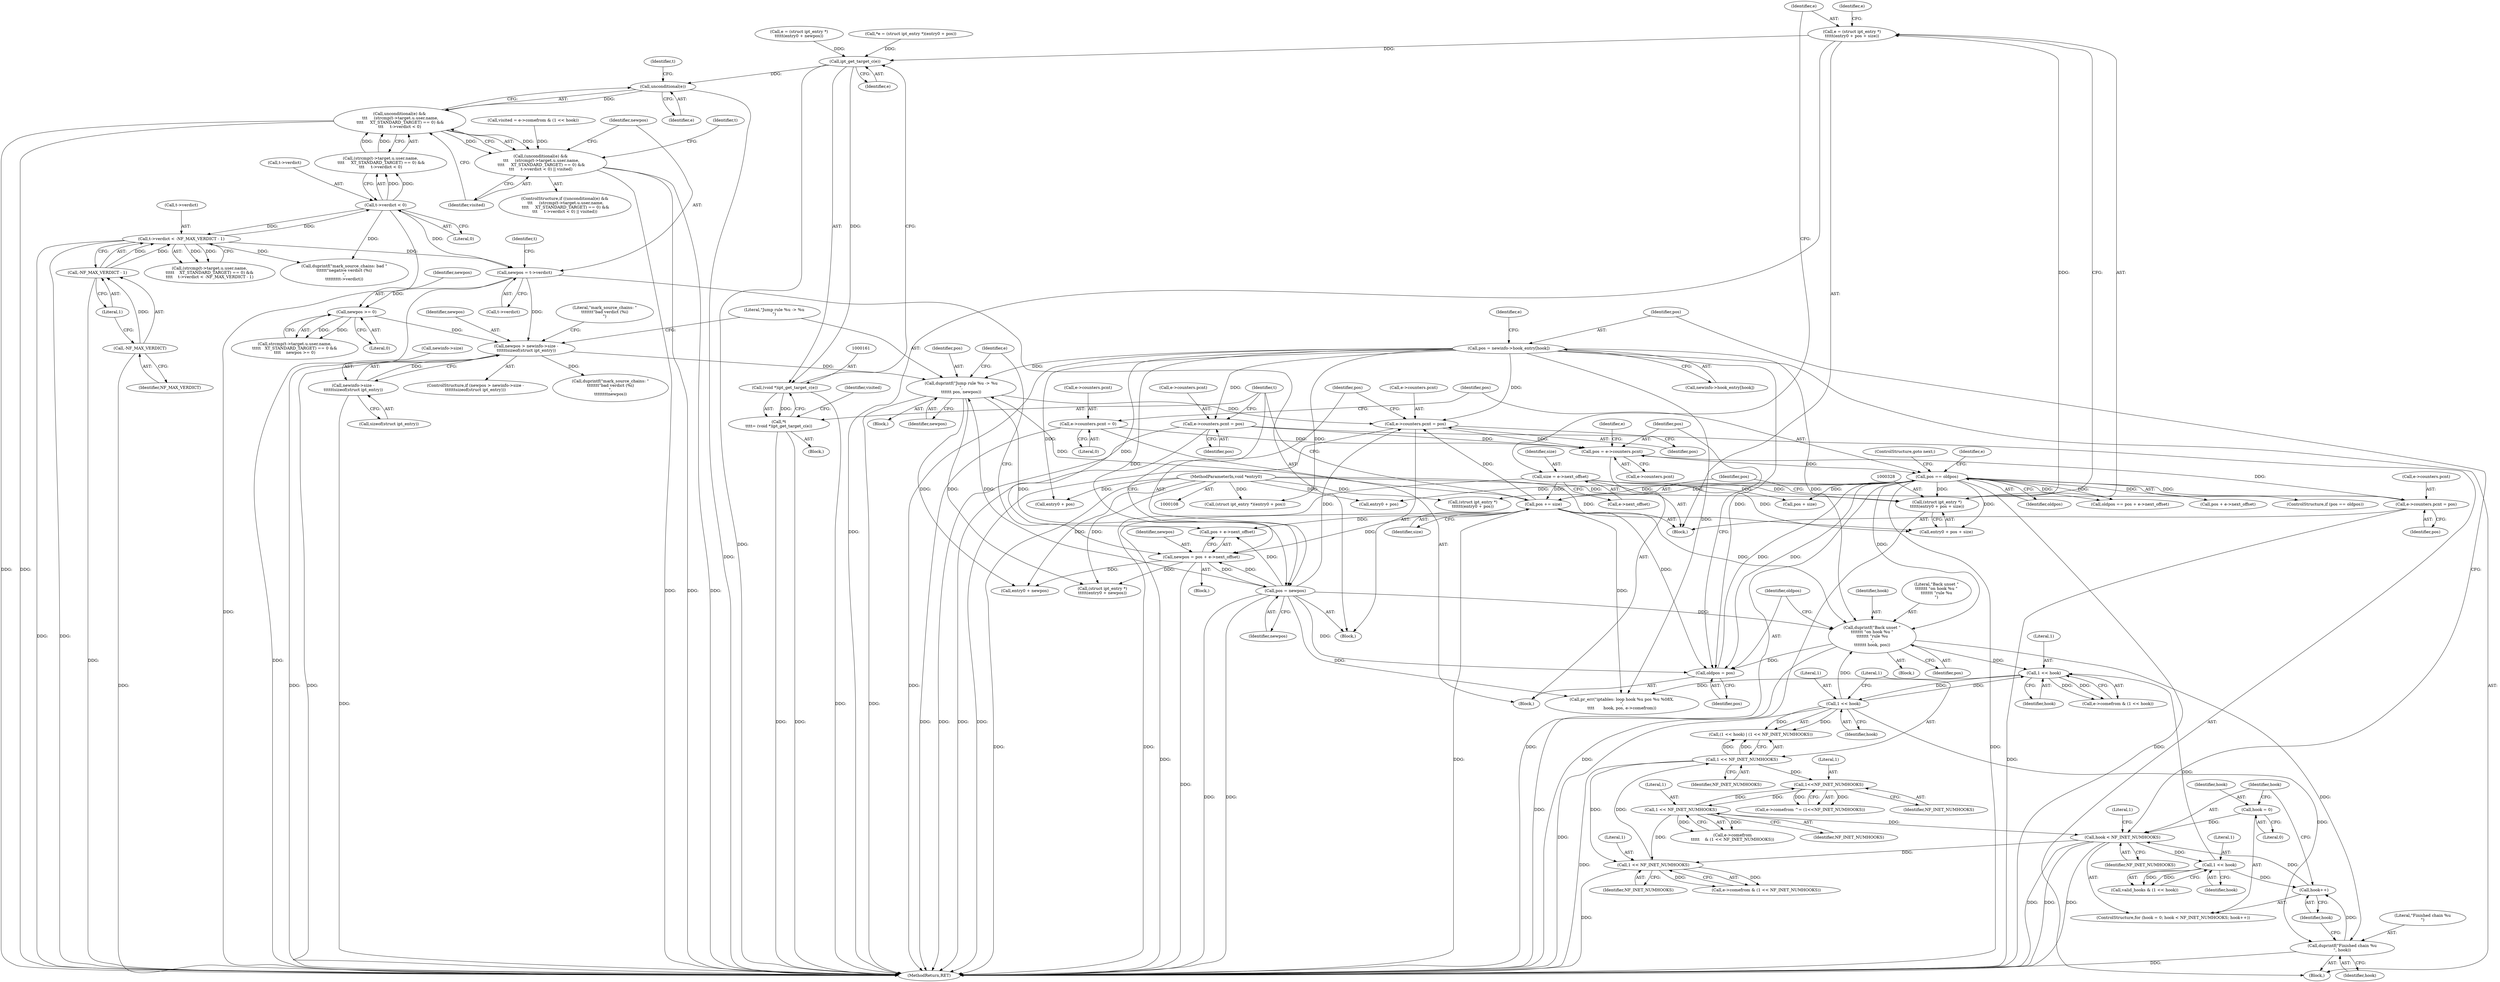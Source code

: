 digraph "0_linux_54d83fc74aa9ec72794373cb47432c5f7fb1a309_6@integer" {
"1000325" [label="(Call,e = (struct ipt_entry *)\n\t\t\t\t\t(entry0 + pos + size))"];
"1000327" [label="(Call,(struct ipt_entry *)\n\t\t\t\t\t(entry0 + pos + size))"];
"1000111" [label="(MethodParameterIn,void *entry0)"];
"1000302" [label="(Call,pos == oldpos)"];
"1000287" [label="(Call,pos = e->counters.pcnt)"];
"1000406" [label="(Call,e->counters.pcnt = pos)"];
"1000386" [label="(Call,duprintf(\"Jump rule %u -> %u\n\",\n\t\t\t\t\t\t pos, newpos))"];
"1000413" [label="(Call,pos = newpos)"];
"1000392" [label="(Call,newpos = pos + e->next_offset)"];
"1000341" [label="(Call,pos += size)"];
"1000320" [label="(Call,size = e->next_offset)"];
"1000125" [label="(Call,pos = newinfo->hook_entry[hook])"];
"1000372" [label="(Call,newpos > newinfo->size -\n\t\t\t\t\t\tsizeof(struct ipt_entry))"];
"1000367" [label="(Call,newpos >= 0)"];
"1000347" [label="(Call,newpos = t->verdict)"];
"1000222" [label="(Call,t->verdict < 0)"];
"1000246" [label="(Call,t->verdict < -NF_MAX_VERDICT - 1)"];
"1000250" [label="(Call,-NF_MAX_VERDICT - 1)"];
"1000251" [label="(Call,-NF_MAX_VERDICT)"];
"1000374" [label="(Call,newinfo->size -\n\t\t\t\t\t\tsizeof(struct ipt_entry))"];
"1000148" [label="(Call,e->counters.pcnt = pos)"];
"1000294" [label="(Call,e->counters.pcnt = 0)"];
"1000334" [label="(Call,e->counters.pcnt = pos)"];
"1000284" [label="(Call,oldpos = pos)"];
"1000280" [label="(Call,duprintf(\"Back unset \"\n\t\t\t\t\t\t\t \"on hook %u \"\n\t\t\t\t\t\t\t \"rule %u\n\",\n\t\t\t\t\t\t\t hook, pos))"];
"1000197" [label="(Call,1 << hook)"];
"1000171" [label="(Call,1 << hook)"];
"1000144" [label="(Call,1 << hook)"];
"1000118" [label="(Call,hook < NF_INET_NUMHOOKS)"];
"1000121" [label="(Call,hook++)"];
"1000417" [label="(Call,duprintf(\"Finished chain %u\n\", hook))"];
"1000115" [label="(Call,hook = 0)"];
"1000276" [label="(Call,1 << NF_INET_NUMHOOKS)"];
"1000268" [label="(Call,1<<NF_INET_NUMHOOKS)"];
"1000200" [label="(Call,1 << NF_INET_NUMHOOKS)"];
"1000179" [label="(Call,1 << NF_INET_NUMHOOKS)"];
"1000162" [label="(Call,ipt_get_target_c(e))"];
"1000160" [label="(Call,(void *)ipt_get_target_c(e))"];
"1000158" [label="(Call,*t\n\t\t\t\t= (void *)ipt_get_target_c(e))"];
"1000206" [label="(Call,unconditional(e))"];
"1000205" [label="(Call,unconditional(e) &&\n \t\t\t     (strcmp(t->target.u.user.name,\n \t\t\t\t     XT_STANDARD_TARGET) == 0) &&\n\t\t\t     t->verdict < 0)"];
"1000204" [label="(Call,(unconditional(e) &&\n \t\t\t     (strcmp(t->target.u.user.name,\n \t\t\t\t     XT_STANDARD_TARGET) == 0) &&\n\t\t\t     t->verdict < 0) || visited)"];
"1000204" [label="(Call,(unconditional(e) &&\n \t\t\t     (strcmp(t->target.u.user.name,\n \t\t\t\t     XT_STANDARD_TARGET) == 0) &&\n\t\t\t     t->verdict < 0) || visited)"];
"1000393" [label="(Identifier,newpos)"];
"1000335" [label="(Call,e->counters.pcnt)"];
"1000118" [label="(Call,hook < NF_INET_NUMHOOKS)"];
"1000284" [label="(Call,oldpos = pos)"];
"1000149" [label="(Call,e->counters.pcnt)"];
"1000343" [label="(Identifier,size)"];
"1000180" [label="(Literal,1)"];
"1000297" [label="(Identifier,e)"];
"1000255" [label="(Call,duprintf(\"mark_source_chains: bad \"\n\t\t\t\t\t\t\"negative verdict (%i)\n\",\n\t\t\t\t\t\t\t\tt->verdict))"];
"1000198" [label="(Literal,1)"];
"1000337" [label="(Identifier,e)"];
"1000146" [label="(Identifier,hook)"];
"1000304" [label="(Identifier,oldpos)"];
"1000144" [label="(Call,1 << hook)"];
"1000228" [label="(Block,)"];
"1000419" [label="(Identifier,hook)"];
"1000145" [label="(Literal,1)"];
"1000347" [label="(Call,newpos = t->verdict)"];
"1000154" [label="(Identifier,pos)"];
"1000373" [label="(Identifier,newpos)"];
"1000181" [label="(Identifier,NF_INET_NUMHOOKS)"];
"1000387" [label="(Literal,\"Jump rule %u -> %u\n\")"];
"1000126" [label="(Identifier,pos)"];
"1000340" [label="(Identifier,pos)"];
"1000119" [label="(Identifier,hook)"];
"1000263" [label="(Block,)"];
"1000375" [label="(Call,newinfo->size)"];
"1000378" [label="(Call,sizeof(struct ipt_entry))"];
"1000278" [label="(Identifier,NF_INET_NUMHOOKS)"];
"1000121" [label="(Call,hook++)"];
"1000206" [label="(Call,unconditional(e))"];
"1000313" [label="(Call,oldpos == pos + e->next_offset)"];
"1000369" [label="(Literal,0)"];
"1000285" [label="(Identifier,oldpos)"];
"1000133" [label="(Call,*e = (struct ipt_entry *)(entry0 + pos))"];
"1000406" [label="(Call,e->counters.pcnt = pos)"];
"1000137" [label="(Call,entry0 + pos)"];
"1000388" [label="(Identifier,pos)"];
"1000227" [label="(Identifier,visited)"];
"1000381" [label="(Call,duprintf(\"mark_source_chains: \"\n\t\t\t\t\t\t\t\"bad verdict (%i)\n\",\n\t\t\t\t\t\t\t\tnewpos))"];
"1000165" [label="(Call,visited = e->comefrom & (1 << hook))"];
"1000159" [label="(Identifier,t)"];
"1000239" [label="(Identifier,t)"];
"1000183" [label="(Call,pr_err(\"iptables: loop hook %u pos %u %08X.\n\",\n\t\t\t\t       hook, pos, e->comefrom))"];
"1000417" [label="(Call,duprintf(\"Finished chain %u\n\", hook))"];
"1000400" [label="(Identifier,e)"];
"1000270" [label="(Identifier,NF_INET_NUMHOOKS)"];
"1000251" [label="(Call,-NF_MAX_VERDICT)"];
"1000202" [label="(Identifier,NF_INET_NUMHOOKS)"];
"1000315" [label="(Call,pos + e->next_offset)"];
"1000367" [label="(Call,newpos >= 0)"];
"1000414" [label="(Identifier,pos)"];
"1000289" [label="(Call,e->counters.pcnt)"];
"1000156" [label="(Block,)"];
"1000127" [label="(Call,newinfo->hook_entry[hook])"];
"1000334" [label="(Call,e->counters.pcnt = pos)"];
"1000422" [label="(MethodReturn,RET)"];
"1000407" [label="(Call,e->counters.pcnt)"];
"1000207" [label="(Identifier,e)"];
"1000382" [label="(Literal,\"mark_source_chains: \"\n\t\t\t\t\t\t\t\"bad verdict (%i)\n\")"];
"1000277" [label="(Literal,1)"];
"1000421" [label="(Literal,1)"];
"1000167" [label="(Call,e->comefrom & (1 << hook))"];
"1000345" [label="(Block,)"];
"1000295" [label="(Call,e->counters.pcnt)"];
"1000415" [label="(Identifier,newpos)"];
"1000199" [label="(Identifier,hook)"];
"1000226" [label="(Literal,0)"];
"1000264" [label="(Call,e->comefrom ^= (1<<NF_INET_NUMHOOKS))"];
"1000325" [label="(Call,e = (struct ipt_entry *)\n\t\t\t\t\t(entry0 + pos + size))"];
"1000120" [label="(Identifier,NF_INET_NUMHOOKS)"];
"1000403" [label="(Call,entry0 + newpos)"];
"1000320" [label="(Call,size = e->next_offset)"];
"1000283" [label="(Identifier,pos)"];
"1000208" [label="(Call,(strcmp(t->target.u.user.name,\n \t\t\t\t     XT_STANDARD_TARGET) == 0) &&\n\t\t\t     t->verdict < 0)"];
"1000329" [label="(Call,entry0 + pos + size)"];
"1000331" [label="(Call,pos + size)"];
"1000171" [label="(Call,1 << hook)"];
"1000215" [label="(Identifier,t)"];
"1000305" [label="(ControlStructure,goto next;)"];
"1000392" [label="(Call,newpos = pos + e->next_offset)"];
"1000327" [label="(Call,(struct ipt_entry *)\n\t\t\t\t\t(entry0 + pos + size))"];
"1000247" [label="(Call,t->verdict)"];
"1000175" [label="(Call,e->comefrom & (1 << NF_INET_NUMHOOKS))"];
"1000166" [label="(Identifier,visited)"];
"1000246" [label="(Call,t->verdict < -NF_MAX_VERDICT - 1)"];
"1000196" [label="(Call,(1 << hook) | (1 << NF_INET_NUMHOOKS))"];
"1000125" [label="(Call,pos = newinfo->hook_entry[hook])"];
"1000160" [label="(Call,(void *)ipt_get_target_c(e))"];
"1000302" [label="(Call,pos == oldpos)"];
"1000253" [label="(Literal,1)"];
"1000342" [label="(Identifier,pos)"];
"1000223" [label="(Call,t->verdict)"];
"1000412" [label="(Identifier,pos)"];
"1000303" [label="(Identifier,pos)"];
"1000122" [label="(Identifier,hook)"];
"1000279" [label="(Block,)"];
"1000179" [label="(Call,1 << NF_INET_NUMHOOKS)"];
"1000310" [label="(Call,entry0 + pos)"];
"1000250" [label="(Call,-NF_MAX_VERDICT - 1)"];
"1000280" [label="(Call,duprintf(\"Back unset \"\n\t\t\t\t\t\t\t \"on hook %u \"\n\t\t\t\t\t\t\t \"rule %u\n\",\n\t\t\t\t\t\t\t hook, pos))"];
"1000399" [label="(Call,e = (struct ipt_entry *)\n\t\t\t\t\t(entry0 + newpos))"];
"1000205" [label="(Call,unconditional(e) &&\n \t\t\t     (strcmp(t->target.u.user.name,\n \t\t\t\t     XT_STANDARD_TARGET) == 0) &&\n\t\t\t     t->verdict < 0)"];
"1000281" [label="(Literal,\"Back unset \"\n\t\t\t\t\t\t\t \"on hook %u \"\n\t\t\t\t\t\t\t \"rule %u\n\")"];
"1000401" [label="(Call,(struct ipt_entry *)\n\t\t\t\t\t(entry0 + newpos))"];
"1000162" [label="(Call,ipt_get_target_c(e))"];
"1000148" [label="(Call,e->counters.pcnt = pos)"];
"1000142" [label="(Call,valid_hooks & (1 << hook))"];
"1000288" [label="(Identifier,pos)"];
"1000117" [label="(Literal,0)"];
"1000374" [label="(Call,newinfo->size -\n\t\t\t\t\t\tsizeof(struct ipt_entry))"];
"1000368" [label="(Identifier,newpos)"];
"1000301" [label="(ControlStructure,if (pos == oldpos))"];
"1000307" [label="(Identifier,e)"];
"1000341" [label="(Call,pos += size)"];
"1000115" [label="(Call,hook = 0)"];
"1000360" [label="(Identifier,t)"];
"1000321" [label="(Identifier,size)"];
"1000391" [label="(Block,)"];
"1000282" [label="(Identifier,hook)"];
"1000294" [label="(Call,e->counters.pcnt = 0)"];
"1000349" [label="(Call,t->verdict)"];
"1000268" [label="(Call,1<<NF_INET_NUMHOOKS)"];
"1000322" [label="(Call,e->next_offset)"];
"1000418" [label="(Literal,\"Finished chain %u\n\")"];
"1000135" [label="(Call,(struct ipt_entry *)(entry0 + pos))"];
"1000232" [label="(Call,(strcmp(t->target.u.user.name,\n\t\t\t\t\t    XT_STANDARD_TARGET) == 0) &&\n\t\t\t\t    t->verdict < -NF_MAX_VERDICT - 1)"];
"1000197" [label="(Call,1 << hook)"];
"1000348" [label="(Identifier,newpos)"];
"1000203" [label="(ControlStructure,if ((unconditional(e) &&\n \t\t\t     (strcmp(t->target.u.user.name,\n \t\t\t\t     XT_STANDARD_TARGET) == 0) &&\n\t\t\t     t->verdict < 0) || visited))"];
"1000286" [label="(Identifier,pos)"];
"1000413" [label="(Call,pos = newpos)"];
"1000201" [label="(Literal,1)"];
"1000163" [label="(Identifier,e)"];
"1000394" [label="(Call,pos + e->next_offset)"];
"1000173" [label="(Identifier,hook)"];
"1000372" [label="(Call,newpos > newinfo->size -\n\t\t\t\t\t\tsizeof(struct ipt_entry))"];
"1000123" [label="(Block,)"];
"1000353" [label="(Call,strcmp(t->target.u.user.name,\n\t\t\t\t\t   XT_STANDARD_TARGET) == 0 &&\n\t\t\t\t    newpos >= 0)"];
"1000272" [label="(Call,e->comefrom\n\t\t\t\t\t    & (1 << NF_INET_NUMHOOKS))"];
"1000300" [label="(Literal,0)"];
"1000269" [label="(Literal,1)"];
"1000114" [label="(ControlStructure,for (hook = 0; hook < NF_INET_NUMHOOKS; hook++))"];
"1000287" [label="(Call,pos = e->counters.pcnt)"];
"1000158" [label="(Call,*t\n\t\t\t\t= (void *)ipt_get_target_c(e))"];
"1000200" [label="(Call,1 << NF_INET_NUMHOOKS)"];
"1000370" [label="(Block,)"];
"1000371" [label="(ControlStructure,if (newpos > newinfo->size -\n\t\t\t\t\t\tsizeof(struct ipt_entry)))"];
"1000389" [label="(Identifier,newpos)"];
"1000308" [label="(Call,(struct ipt_entry *)\n\t\t\t\t\t\t(entry0 + pos))"];
"1000386" [label="(Call,duprintf(\"Jump rule %u -> %u\n\",\n\t\t\t\t\t\t pos, newpos))"];
"1000252" [label="(Identifier,NF_MAX_VERDICT)"];
"1000134" [label="(Identifier,e)"];
"1000276" [label="(Call,1 << NF_INET_NUMHOOKS)"];
"1000116" [label="(Identifier,hook)"];
"1000111" [label="(MethodParameterIn,void *entry0)"];
"1000172" [label="(Literal,1)"];
"1000222" [label="(Call,t->verdict < 0)"];
"1000326" [label="(Identifier,e)"];
"1000325" -> "1000228"  [label="AST: "];
"1000325" -> "1000327"  [label="CFG: "];
"1000326" -> "1000325"  [label="AST: "];
"1000327" -> "1000325"  [label="AST: "];
"1000337" -> "1000325"  [label="CFG: "];
"1000325" -> "1000422"  [label="DDG: "];
"1000325" -> "1000162"  [label="DDG: "];
"1000327" -> "1000325"  [label="DDG: "];
"1000327" -> "1000329"  [label="CFG: "];
"1000328" -> "1000327"  [label="AST: "];
"1000329" -> "1000327"  [label="AST: "];
"1000327" -> "1000422"  [label="DDG: "];
"1000111" -> "1000327"  [label="DDG: "];
"1000302" -> "1000327"  [label="DDG: "];
"1000320" -> "1000327"  [label="DDG: "];
"1000111" -> "1000108"  [label="AST: "];
"1000111" -> "1000422"  [label="DDG: "];
"1000111" -> "1000135"  [label="DDG: "];
"1000111" -> "1000137"  [label="DDG: "];
"1000111" -> "1000308"  [label="DDG: "];
"1000111" -> "1000310"  [label="DDG: "];
"1000111" -> "1000329"  [label="DDG: "];
"1000111" -> "1000401"  [label="DDG: "];
"1000111" -> "1000403"  [label="DDG: "];
"1000302" -> "1000301"  [label="AST: "];
"1000302" -> "1000304"  [label="CFG: "];
"1000303" -> "1000302"  [label="AST: "];
"1000304" -> "1000302"  [label="AST: "];
"1000305" -> "1000302"  [label="CFG: "];
"1000307" -> "1000302"  [label="CFG: "];
"1000302" -> "1000422"  [label="DDG: "];
"1000302" -> "1000422"  [label="DDG: "];
"1000302" -> "1000422"  [label="DDG: "];
"1000302" -> "1000280"  [label="DDG: "];
"1000302" -> "1000284"  [label="DDG: "];
"1000287" -> "1000302"  [label="DDG: "];
"1000284" -> "1000302"  [label="DDG: "];
"1000302" -> "1000308"  [label="DDG: "];
"1000302" -> "1000310"  [label="DDG: "];
"1000302" -> "1000313"  [label="DDG: "];
"1000302" -> "1000313"  [label="DDG: "];
"1000302" -> "1000315"  [label="DDG: "];
"1000302" -> "1000329"  [label="DDG: "];
"1000302" -> "1000331"  [label="DDG: "];
"1000302" -> "1000334"  [label="DDG: "];
"1000302" -> "1000341"  [label="DDG: "];
"1000287" -> "1000263"  [label="AST: "];
"1000287" -> "1000289"  [label="CFG: "];
"1000288" -> "1000287"  [label="AST: "];
"1000289" -> "1000287"  [label="AST: "];
"1000297" -> "1000287"  [label="CFG: "];
"1000406" -> "1000287"  [label="DDG: "];
"1000148" -> "1000287"  [label="DDG: "];
"1000294" -> "1000287"  [label="DDG: "];
"1000334" -> "1000287"  [label="DDG: "];
"1000406" -> "1000345"  [label="AST: "];
"1000406" -> "1000412"  [label="CFG: "];
"1000407" -> "1000406"  [label="AST: "];
"1000412" -> "1000406"  [label="AST: "];
"1000414" -> "1000406"  [label="CFG: "];
"1000406" -> "1000422"  [label="DDG: "];
"1000386" -> "1000406"  [label="DDG: "];
"1000413" -> "1000406"  [label="DDG: "];
"1000341" -> "1000406"  [label="DDG: "];
"1000125" -> "1000406"  [label="DDG: "];
"1000386" -> "1000370"  [label="AST: "];
"1000386" -> "1000389"  [label="CFG: "];
"1000387" -> "1000386"  [label="AST: "];
"1000388" -> "1000386"  [label="AST: "];
"1000389" -> "1000386"  [label="AST: "];
"1000400" -> "1000386"  [label="CFG: "];
"1000386" -> "1000422"  [label="DDG: "];
"1000413" -> "1000386"  [label="DDG: "];
"1000341" -> "1000386"  [label="DDG: "];
"1000125" -> "1000386"  [label="DDG: "];
"1000372" -> "1000386"  [label="DDG: "];
"1000386" -> "1000401"  [label="DDG: "];
"1000386" -> "1000403"  [label="DDG: "];
"1000386" -> "1000413"  [label="DDG: "];
"1000413" -> "1000345"  [label="AST: "];
"1000413" -> "1000415"  [label="CFG: "];
"1000414" -> "1000413"  [label="AST: "];
"1000415" -> "1000413"  [label="AST: "];
"1000159" -> "1000413"  [label="CFG: "];
"1000413" -> "1000422"  [label="DDG: "];
"1000413" -> "1000422"  [label="DDG: "];
"1000413" -> "1000183"  [label="DDG: "];
"1000413" -> "1000280"  [label="DDG: "];
"1000413" -> "1000284"  [label="DDG: "];
"1000413" -> "1000392"  [label="DDG: "];
"1000413" -> "1000394"  [label="DDG: "];
"1000392" -> "1000413"  [label="DDG: "];
"1000392" -> "1000391"  [label="AST: "];
"1000392" -> "1000394"  [label="CFG: "];
"1000393" -> "1000392"  [label="AST: "];
"1000394" -> "1000392"  [label="AST: "];
"1000400" -> "1000392"  [label="CFG: "];
"1000392" -> "1000422"  [label="DDG: "];
"1000341" -> "1000392"  [label="DDG: "];
"1000125" -> "1000392"  [label="DDG: "];
"1000392" -> "1000401"  [label="DDG: "];
"1000392" -> "1000403"  [label="DDG: "];
"1000341" -> "1000228"  [label="AST: "];
"1000341" -> "1000343"  [label="CFG: "];
"1000342" -> "1000341"  [label="AST: "];
"1000343" -> "1000341"  [label="AST: "];
"1000159" -> "1000341"  [label="CFG: "];
"1000341" -> "1000422"  [label="DDG: "];
"1000341" -> "1000422"  [label="DDG: "];
"1000341" -> "1000183"  [label="DDG: "];
"1000341" -> "1000280"  [label="DDG: "];
"1000341" -> "1000284"  [label="DDG: "];
"1000320" -> "1000341"  [label="DDG: "];
"1000341" -> "1000394"  [label="DDG: "];
"1000320" -> "1000228"  [label="AST: "];
"1000320" -> "1000322"  [label="CFG: "];
"1000321" -> "1000320"  [label="AST: "];
"1000322" -> "1000320"  [label="AST: "];
"1000326" -> "1000320"  [label="CFG: "];
"1000320" -> "1000422"  [label="DDG: "];
"1000320" -> "1000329"  [label="DDG: "];
"1000320" -> "1000331"  [label="DDG: "];
"1000125" -> "1000123"  [label="AST: "];
"1000125" -> "1000127"  [label="CFG: "];
"1000126" -> "1000125"  [label="AST: "];
"1000127" -> "1000125"  [label="AST: "];
"1000134" -> "1000125"  [label="CFG: "];
"1000125" -> "1000422"  [label="DDG: "];
"1000125" -> "1000135"  [label="DDG: "];
"1000125" -> "1000137"  [label="DDG: "];
"1000125" -> "1000148"  [label="DDG: "];
"1000125" -> "1000183"  [label="DDG: "];
"1000125" -> "1000280"  [label="DDG: "];
"1000125" -> "1000284"  [label="DDG: "];
"1000125" -> "1000394"  [label="DDG: "];
"1000372" -> "1000371"  [label="AST: "];
"1000372" -> "1000374"  [label="CFG: "];
"1000373" -> "1000372"  [label="AST: "];
"1000374" -> "1000372"  [label="AST: "];
"1000382" -> "1000372"  [label="CFG: "];
"1000387" -> "1000372"  [label="CFG: "];
"1000372" -> "1000422"  [label="DDG: "];
"1000372" -> "1000422"  [label="DDG: "];
"1000367" -> "1000372"  [label="DDG: "];
"1000347" -> "1000372"  [label="DDG: "];
"1000374" -> "1000372"  [label="DDG: "];
"1000372" -> "1000381"  [label="DDG: "];
"1000367" -> "1000353"  [label="AST: "];
"1000367" -> "1000369"  [label="CFG: "];
"1000368" -> "1000367"  [label="AST: "];
"1000369" -> "1000367"  [label="AST: "];
"1000353" -> "1000367"  [label="CFG: "];
"1000367" -> "1000353"  [label="DDG: "];
"1000367" -> "1000353"  [label="DDG: "];
"1000347" -> "1000367"  [label="DDG: "];
"1000347" -> "1000345"  [label="AST: "];
"1000347" -> "1000349"  [label="CFG: "];
"1000348" -> "1000347"  [label="AST: "];
"1000349" -> "1000347"  [label="AST: "];
"1000360" -> "1000347"  [label="CFG: "];
"1000347" -> "1000422"  [label="DDG: "];
"1000222" -> "1000347"  [label="DDG: "];
"1000246" -> "1000347"  [label="DDG: "];
"1000222" -> "1000208"  [label="AST: "];
"1000222" -> "1000226"  [label="CFG: "];
"1000223" -> "1000222"  [label="AST: "];
"1000226" -> "1000222"  [label="AST: "];
"1000208" -> "1000222"  [label="CFG: "];
"1000222" -> "1000422"  [label="DDG: "];
"1000222" -> "1000208"  [label="DDG: "];
"1000222" -> "1000208"  [label="DDG: "];
"1000246" -> "1000222"  [label="DDG: "];
"1000222" -> "1000246"  [label="DDG: "];
"1000222" -> "1000255"  [label="DDG: "];
"1000246" -> "1000232"  [label="AST: "];
"1000246" -> "1000250"  [label="CFG: "];
"1000247" -> "1000246"  [label="AST: "];
"1000250" -> "1000246"  [label="AST: "];
"1000232" -> "1000246"  [label="CFG: "];
"1000246" -> "1000422"  [label="DDG: "];
"1000246" -> "1000422"  [label="DDG: "];
"1000246" -> "1000232"  [label="DDG: "];
"1000246" -> "1000232"  [label="DDG: "];
"1000250" -> "1000246"  [label="DDG: "];
"1000250" -> "1000246"  [label="DDG: "];
"1000246" -> "1000255"  [label="DDG: "];
"1000250" -> "1000253"  [label="CFG: "];
"1000251" -> "1000250"  [label="AST: "];
"1000253" -> "1000250"  [label="AST: "];
"1000250" -> "1000422"  [label="DDG: "];
"1000251" -> "1000250"  [label="DDG: "];
"1000251" -> "1000252"  [label="CFG: "];
"1000252" -> "1000251"  [label="AST: "];
"1000253" -> "1000251"  [label="CFG: "];
"1000251" -> "1000422"  [label="DDG: "];
"1000374" -> "1000378"  [label="CFG: "];
"1000375" -> "1000374"  [label="AST: "];
"1000378" -> "1000374"  [label="AST: "];
"1000374" -> "1000422"  [label="DDG: "];
"1000148" -> "1000123"  [label="AST: "];
"1000148" -> "1000154"  [label="CFG: "];
"1000149" -> "1000148"  [label="AST: "];
"1000154" -> "1000148"  [label="AST: "];
"1000159" -> "1000148"  [label="CFG: "];
"1000148" -> "1000422"  [label="DDG: "];
"1000148" -> "1000422"  [label="DDG: "];
"1000294" -> "1000263"  [label="AST: "];
"1000294" -> "1000300"  [label="CFG: "];
"1000295" -> "1000294"  [label="AST: "];
"1000300" -> "1000294"  [label="AST: "];
"1000303" -> "1000294"  [label="CFG: "];
"1000294" -> "1000422"  [label="DDG: "];
"1000334" -> "1000228"  [label="AST: "];
"1000334" -> "1000340"  [label="CFG: "];
"1000335" -> "1000334"  [label="AST: "];
"1000340" -> "1000334"  [label="AST: "];
"1000342" -> "1000334"  [label="CFG: "];
"1000334" -> "1000422"  [label="DDG: "];
"1000284" -> "1000263"  [label="AST: "];
"1000284" -> "1000286"  [label="CFG: "];
"1000285" -> "1000284"  [label="AST: "];
"1000286" -> "1000284"  [label="AST: "];
"1000288" -> "1000284"  [label="CFG: "];
"1000280" -> "1000284"  [label="DDG: "];
"1000280" -> "1000279"  [label="AST: "];
"1000280" -> "1000283"  [label="CFG: "];
"1000281" -> "1000280"  [label="AST: "];
"1000282" -> "1000280"  [label="AST: "];
"1000283" -> "1000280"  [label="AST: "];
"1000285" -> "1000280"  [label="CFG: "];
"1000280" -> "1000422"  [label="DDG: "];
"1000280" -> "1000171"  [label="DDG: "];
"1000197" -> "1000280"  [label="DDG: "];
"1000280" -> "1000417"  [label="DDG: "];
"1000197" -> "1000196"  [label="AST: "];
"1000197" -> "1000199"  [label="CFG: "];
"1000198" -> "1000197"  [label="AST: "];
"1000199" -> "1000197"  [label="AST: "];
"1000201" -> "1000197"  [label="CFG: "];
"1000197" -> "1000422"  [label="DDG: "];
"1000197" -> "1000171"  [label="DDG: "];
"1000197" -> "1000196"  [label="DDG: "];
"1000197" -> "1000196"  [label="DDG: "];
"1000171" -> "1000197"  [label="DDG: "];
"1000197" -> "1000417"  [label="DDG: "];
"1000171" -> "1000167"  [label="AST: "];
"1000171" -> "1000173"  [label="CFG: "];
"1000172" -> "1000171"  [label="AST: "];
"1000173" -> "1000171"  [label="AST: "];
"1000167" -> "1000171"  [label="CFG: "];
"1000171" -> "1000167"  [label="DDG: "];
"1000171" -> "1000167"  [label="DDG: "];
"1000144" -> "1000171"  [label="DDG: "];
"1000171" -> "1000183"  [label="DDG: "];
"1000144" -> "1000142"  [label="AST: "];
"1000144" -> "1000146"  [label="CFG: "];
"1000145" -> "1000144"  [label="AST: "];
"1000146" -> "1000144"  [label="AST: "];
"1000142" -> "1000144"  [label="CFG: "];
"1000144" -> "1000121"  [label="DDG: "];
"1000144" -> "1000142"  [label="DDG: "];
"1000144" -> "1000142"  [label="DDG: "];
"1000118" -> "1000144"  [label="DDG: "];
"1000118" -> "1000114"  [label="AST: "];
"1000118" -> "1000120"  [label="CFG: "];
"1000119" -> "1000118"  [label="AST: "];
"1000120" -> "1000118"  [label="AST: "];
"1000126" -> "1000118"  [label="CFG: "];
"1000421" -> "1000118"  [label="CFG: "];
"1000118" -> "1000422"  [label="DDG: "];
"1000118" -> "1000422"  [label="DDG: "];
"1000118" -> "1000422"  [label="DDG: "];
"1000121" -> "1000118"  [label="DDG: "];
"1000115" -> "1000118"  [label="DDG: "];
"1000276" -> "1000118"  [label="DDG: "];
"1000118" -> "1000179"  [label="DDG: "];
"1000121" -> "1000114"  [label="AST: "];
"1000121" -> "1000122"  [label="CFG: "];
"1000122" -> "1000121"  [label="AST: "];
"1000119" -> "1000121"  [label="CFG: "];
"1000417" -> "1000121"  [label="DDG: "];
"1000417" -> "1000123"  [label="AST: "];
"1000417" -> "1000419"  [label="CFG: "];
"1000418" -> "1000417"  [label="AST: "];
"1000419" -> "1000417"  [label="AST: "];
"1000122" -> "1000417"  [label="CFG: "];
"1000417" -> "1000422"  [label="DDG: "];
"1000115" -> "1000114"  [label="AST: "];
"1000115" -> "1000117"  [label="CFG: "];
"1000116" -> "1000115"  [label="AST: "];
"1000117" -> "1000115"  [label="AST: "];
"1000119" -> "1000115"  [label="CFG: "];
"1000276" -> "1000272"  [label="AST: "];
"1000276" -> "1000278"  [label="CFG: "];
"1000277" -> "1000276"  [label="AST: "];
"1000278" -> "1000276"  [label="AST: "];
"1000272" -> "1000276"  [label="CFG: "];
"1000276" -> "1000179"  [label="DDG: "];
"1000276" -> "1000268"  [label="DDG: "];
"1000276" -> "1000272"  [label="DDG: "];
"1000276" -> "1000272"  [label="DDG: "];
"1000268" -> "1000276"  [label="DDG: "];
"1000268" -> "1000264"  [label="AST: "];
"1000268" -> "1000270"  [label="CFG: "];
"1000269" -> "1000268"  [label="AST: "];
"1000270" -> "1000268"  [label="AST: "];
"1000264" -> "1000268"  [label="CFG: "];
"1000268" -> "1000264"  [label="DDG: "];
"1000268" -> "1000264"  [label="DDG: "];
"1000200" -> "1000268"  [label="DDG: "];
"1000200" -> "1000196"  [label="AST: "];
"1000200" -> "1000202"  [label="CFG: "];
"1000201" -> "1000200"  [label="AST: "];
"1000202" -> "1000200"  [label="AST: "];
"1000196" -> "1000200"  [label="CFG: "];
"1000200" -> "1000422"  [label="DDG: "];
"1000200" -> "1000179"  [label="DDG: "];
"1000200" -> "1000196"  [label="DDG: "];
"1000200" -> "1000196"  [label="DDG: "];
"1000179" -> "1000200"  [label="DDG: "];
"1000179" -> "1000175"  [label="AST: "];
"1000179" -> "1000181"  [label="CFG: "];
"1000180" -> "1000179"  [label="AST: "];
"1000181" -> "1000179"  [label="AST: "];
"1000175" -> "1000179"  [label="CFG: "];
"1000179" -> "1000422"  [label="DDG: "];
"1000179" -> "1000175"  [label="DDG: "];
"1000179" -> "1000175"  [label="DDG: "];
"1000162" -> "1000160"  [label="AST: "];
"1000162" -> "1000163"  [label="CFG: "];
"1000163" -> "1000162"  [label="AST: "];
"1000160" -> "1000162"  [label="CFG: "];
"1000162" -> "1000422"  [label="DDG: "];
"1000162" -> "1000160"  [label="DDG: "];
"1000133" -> "1000162"  [label="DDG: "];
"1000399" -> "1000162"  [label="DDG: "];
"1000162" -> "1000206"  [label="DDG: "];
"1000160" -> "1000158"  [label="AST: "];
"1000161" -> "1000160"  [label="AST: "];
"1000158" -> "1000160"  [label="CFG: "];
"1000160" -> "1000422"  [label="DDG: "];
"1000160" -> "1000158"  [label="DDG: "];
"1000158" -> "1000156"  [label="AST: "];
"1000159" -> "1000158"  [label="AST: "];
"1000166" -> "1000158"  [label="CFG: "];
"1000158" -> "1000422"  [label="DDG: "];
"1000158" -> "1000422"  [label="DDG: "];
"1000206" -> "1000205"  [label="AST: "];
"1000206" -> "1000207"  [label="CFG: "];
"1000207" -> "1000206"  [label="AST: "];
"1000215" -> "1000206"  [label="CFG: "];
"1000205" -> "1000206"  [label="CFG: "];
"1000206" -> "1000422"  [label="DDG: "];
"1000206" -> "1000205"  [label="DDG: "];
"1000205" -> "1000204"  [label="AST: "];
"1000205" -> "1000208"  [label="CFG: "];
"1000208" -> "1000205"  [label="AST: "];
"1000227" -> "1000205"  [label="CFG: "];
"1000204" -> "1000205"  [label="CFG: "];
"1000205" -> "1000422"  [label="DDG: "];
"1000205" -> "1000422"  [label="DDG: "];
"1000205" -> "1000204"  [label="DDG: "];
"1000205" -> "1000204"  [label="DDG: "];
"1000208" -> "1000205"  [label="DDG: "];
"1000208" -> "1000205"  [label="DDG: "];
"1000204" -> "1000203"  [label="AST: "];
"1000204" -> "1000227"  [label="CFG: "];
"1000227" -> "1000204"  [label="AST: "];
"1000239" -> "1000204"  [label="CFG: "];
"1000348" -> "1000204"  [label="CFG: "];
"1000204" -> "1000422"  [label="DDG: "];
"1000204" -> "1000422"  [label="DDG: "];
"1000204" -> "1000422"  [label="DDG: "];
"1000165" -> "1000204"  [label="DDG: "];
}
